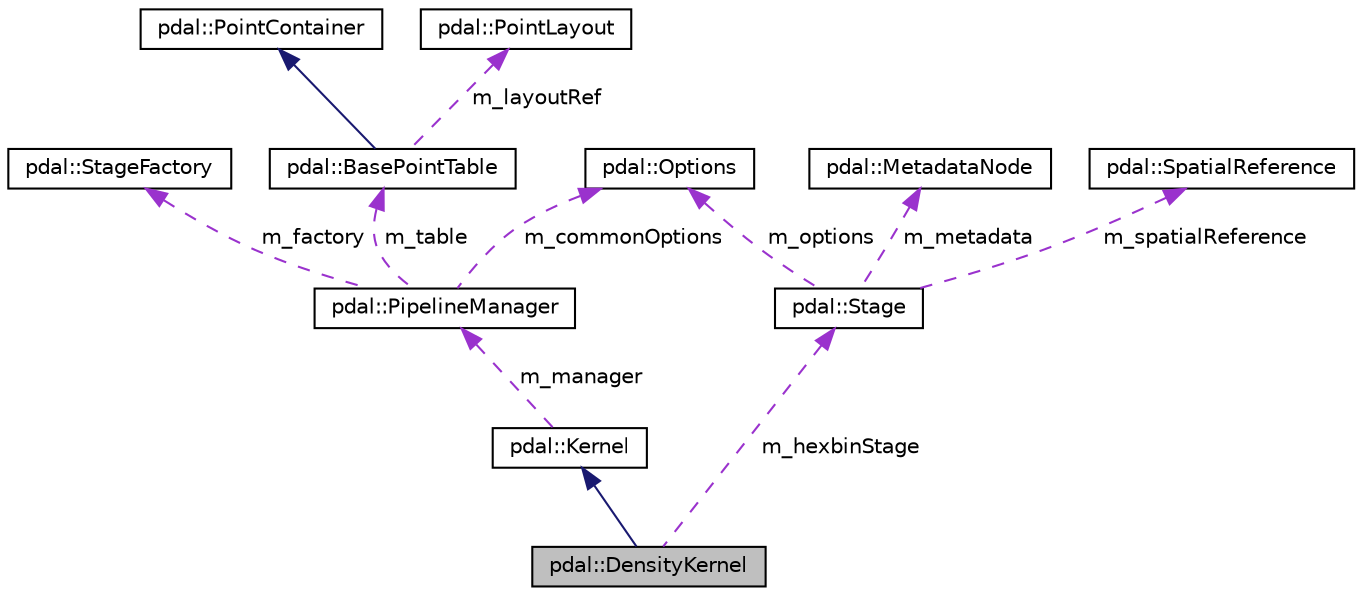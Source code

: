 digraph "pdal::DensityKernel"
{
  edge [fontname="Helvetica",fontsize="10",labelfontname="Helvetica",labelfontsize="10"];
  node [fontname="Helvetica",fontsize="10",shape=record];
  Node1 [label="pdal::DensityKernel",height=0.2,width=0.4,color="black", fillcolor="grey75", style="filled", fontcolor="black"];
  Node2 -> Node1 [dir="back",color="midnightblue",fontsize="10",style="solid",fontname="Helvetica"];
  Node2 [label="pdal::Kernel",height=0.2,width=0.4,color="black", fillcolor="white", style="filled",URL="$classpdal_1_1Kernel.html"];
  Node3 -> Node2 [dir="back",color="darkorchid3",fontsize="10",style="dashed",label=" m_manager" ,fontname="Helvetica"];
  Node3 [label="pdal::PipelineManager",height=0.2,width=0.4,color="black", fillcolor="white", style="filled",URL="$classpdal_1_1PipelineManager.html"];
  Node4 -> Node3 [dir="back",color="darkorchid3",fontsize="10",style="dashed",label=" m_factory" ,fontname="Helvetica"];
  Node4 [label="pdal::StageFactory",height=0.2,width=0.4,color="black", fillcolor="white", style="filled",URL="$classpdal_1_1StageFactory.html"];
  Node5 -> Node3 [dir="back",color="darkorchid3",fontsize="10",style="dashed",label=" m_commonOptions" ,fontname="Helvetica"];
  Node5 [label="pdal::Options",height=0.2,width=0.4,color="black", fillcolor="white", style="filled",URL="$classpdal_1_1Options.html"];
  Node6 -> Node3 [dir="back",color="darkorchid3",fontsize="10",style="dashed",label=" m_table" ,fontname="Helvetica"];
  Node6 [label="pdal::BasePointTable",height=0.2,width=0.4,color="black", fillcolor="white", style="filled",URL="$classpdal_1_1BasePointTable.html"];
  Node7 -> Node6 [dir="back",color="midnightblue",fontsize="10",style="solid",fontname="Helvetica"];
  Node7 [label="pdal::PointContainer",height=0.2,width=0.4,color="black", fillcolor="white", style="filled",URL="$classpdal_1_1PointContainer.html"];
  Node8 -> Node6 [dir="back",color="darkorchid3",fontsize="10",style="dashed",label=" m_layoutRef" ,fontname="Helvetica"];
  Node8 [label="pdal::PointLayout",height=0.2,width=0.4,color="black", fillcolor="white", style="filled",URL="$classpdal_1_1PointLayout.html"];
  Node9 -> Node1 [dir="back",color="darkorchid3",fontsize="10",style="dashed",label=" m_hexbinStage" ,fontname="Helvetica"];
  Node9 [label="pdal::Stage",height=0.2,width=0.4,color="black", fillcolor="white", style="filled",URL="$classpdal_1_1Stage.html"];
  Node10 -> Node9 [dir="back",color="darkorchid3",fontsize="10",style="dashed",label=" m_metadata" ,fontname="Helvetica"];
  Node10 [label="pdal::MetadataNode",height=0.2,width=0.4,color="black", fillcolor="white", style="filled",URL="$classpdal_1_1MetadataNode.html"];
  Node11 -> Node9 [dir="back",color="darkorchid3",fontsize="10",style="dashed",label=" m_spatialReference" ,fontname="Helvetica"];
  Node11 [label="pdal::SpatialReference",height=0.2,width=0.4,color="black", fillcolor="white", style="filled",URL="$classpdal_1_1SpatialReference.html"];
  Node5 -> Node9 [dir="back",color="darkorchid3",fontsize="10",style="dashed",label=" m_options" ,fontname="Helvetica"];
}
